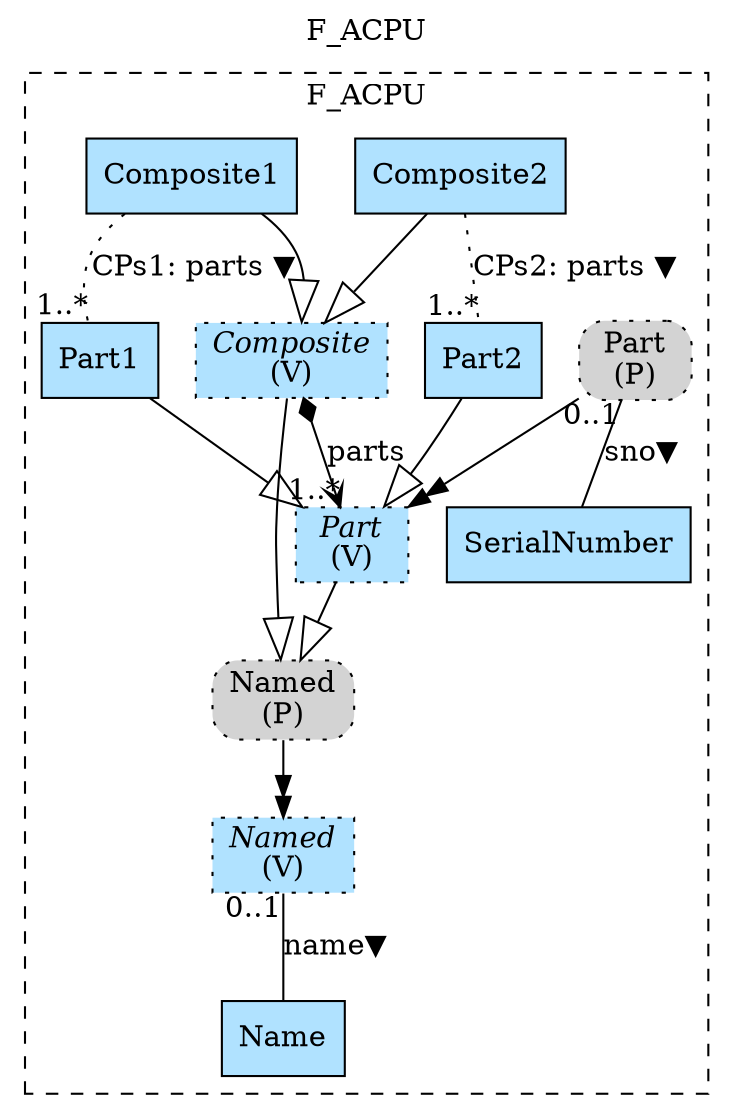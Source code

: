 digraph {graph[label=F_ACPU,labelloc=tl,labelfontsize=12];
subgraph cluster_F_ACPU{style=dashed;label=F_ACPU;
"Named"[shape=record,fillcolor=lightskyblue1,style ="filled,dotted",label=<{<I>Named</I><br/>(V)}>];
"Name"[shape=record,fillcolor=lightskyblue1,style = filled,label="Name"];
"PPart"[shape=box,fillcolor=lightgray,style ="rounded,filled,dotted",label=<Part<br/>(P)>];
"SerialNumber"[shape=record,fillcolor=lightskyblue1,style = filled,label="SerialNumber"];
"PNamed"[shape=box,fillcolor=lightgray,style ="rounded,filled,dotted",label=<Named<br/>(P)>];
"Part2"[shape=record,fillcolor=lightskyblue1,style = filled,label="Part2"];
"Part1"[shape=record,fillcolor=lightskyblue1,style = filled,label="Part1"];
"Composite2"[shape=record,fillcolor=lightskyblue1,style = filled,label="Composite2"];
"Composite1"[shape=record,fillcolor=lightskyblue1,style = filled,label="Composite1"];
"Part"[shape=record,fillcolor=lightskyblue1,style ="filled,dotted",label=<{<I>Part</I><br/>(V)}>];
"Composite"[shape=record,fillcolor=lightskyblue1,style ="filled,dotted",label=<{<I>Composite</I><br/>(V)}>];

"Named"->"Name"[label="name▼",dir=none,taillabel="0..1",headlabel=""];
"PPart"->"SerialNumber"[label="sno▼",dir=none,taillabel="0..1",headlabel=""];
"Composite2"->"Part2"[label="CPs2: parts ▼",dir=none,taillabel="",headlabel="1..*",style=dotted];
"Composite1"->"Part1"[label="CPs1: parts ▼",dir=none,taillabel="",headlabel="1..*",style=dotted];
"Part"->"PNamed"[arrowhead=onormal,arrowsize=2.0];
"Composite"->"PNamed"[arrowhead=onormal,arrowsize=2.0];
"Part2"->"Part"[arrowhead=onormal,arrowsize=2.0];
"Part1"->"Part"[arrowhead=onormal,arrowsize=2.0];
"Composite2"->"Composite"[arrowhead=onormal,arrowsize=2.0];
"Composite1"->"Composite"[arrowhead=onormal,arrowsize=2.0];
"Composite"->"Part"[label="parts",arrowhead=vee,arrowtail=diamond,dir=both,headlabel="1..*"];

}
"PPart"->"Part"[arrowhead=normalnormal];
"PNamed"->"Named"[arrowhead=normalnormal];
}